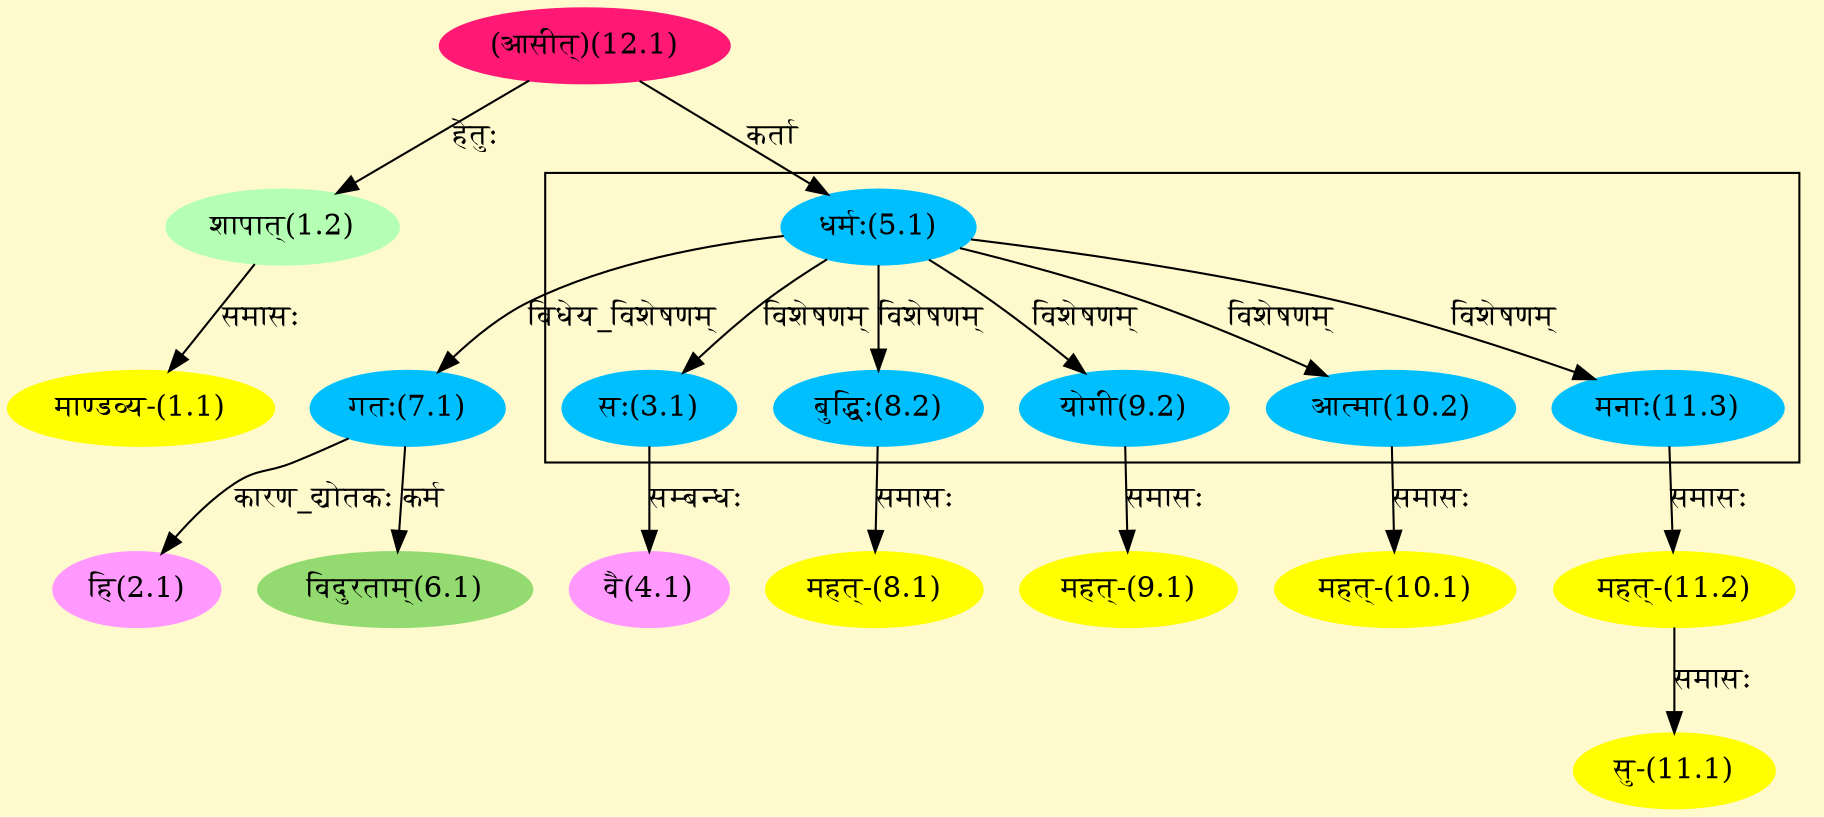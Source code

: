 digraph G{
rankdir=BT;
 compound=true;
 bgcolor="lemonchiffon1";

subgraph cluster_1{
Node3_1 [style=filled, color="#00BFFF" label = "सः(3.1)"]
Node5_1 [style=filled, color="#00BFFF" label = "धर्मः(5.1)"]
Node8_2 [style=filled, color="#00BFFF" label = "बुद्धिः(8.2)"]
Node9_2 [style=filled, color="#00BFFF" label = "योगी(9.2)"]
Node10_2 [style=filled, color="#00BFFF" label = "आत्मा(10.2)"]
Node11_3 [style=filled, color="#00BFFF" label = "मनाः(11.3)"]

}
Node1_1 [style=filled, color="#FFFF00" label = "माण्डव्य-(1.1)"]
Node1_2 [style=filled, color="#B4FFB4" label = "शापात्(1.2)"]
Node12_1 [style=filled, color="#FF1975" label = "(आसीत्)(12.1)"]
Node2_1 [style=filled, color="#FF99FF" label = "हि(2.1)"]
Node7_1 [style=filled, color="#00BFFF" label = "गतः(7.1)"]
Node4_1 [style=filled, color="#FF99FF" label = "वै(4.1)"]
Node3_1 [style=filled, color="#00BFFF" label = "सः(3.1)"]
Node5_1 [style=filled, color="#00BFFF" label = "धर्मः(5.1)"]
Node6_1 [style=filled, color="#93DB70" label = "विदुरताम्(6.1)"]
Node8_1 [style=filled, color="#FFFF00" label = "महत्-(8.1)"]
Node8_2 [style=filled, color="#00BFFF" label = "बुद्धिः(8.2)"]
Node9_1 [style=filled, color="#FFFF00" label = "महत्-(9.1)"]
Node9_2 [style=filled, color="#00BFFF" label = "योगी(9.2)"]
Node10_1 [style=filled, color="#FFFF00" label = "महत्-(10.1)"]
Node10_2 [style=filled, color="#00BFFF" label = "आत्मा(10.2)"]
Node11_1 [style=filled, color="#FFFF00" label = "सु-(11.1)"]
Node11_2 [style=filled, color="#FFFF00" label = "महत्-(11.2)"]
Node11_3 [style=filled, color="#00BFFF" label = "मनाः(11.3)"]
/* Start of Relations section */

Node1_1 -> Node1_2 [  label="समासः"  dir="back" ]
Node1_2 -> Node12_1 [  label="हेतुः"  dir="back" ]
Node2_1 -> Node7_1 [  label="कारण_द्योतकः"  dir="back" ]
Node3_1 -> Node5_1 [  label="विशेषणम्"  dir="back" ]
Node4_1 -> Node3_1 [  label="सम्बन्धः"  dir="back" ]
Node5_1 -> Node12_1 [  label="कर्ता"  dir="back" ]
Node6_1 -> Node7_1 [  label="कर्म"  dir="back" ]
Node7_1 -> Node5_1 [  label="विधेय_विशेषणम्"  dir="back" ]
Node8_1 -> Node8_2 [  label="समासः"  dir="back" ]
Node8_2 -> Node5_1 [  label="विशेषणम्"  dir="back" ]
Node9_1 -> Node9_2 [  label="समासः"  dir="back" ]
Node9_2 -> Node5_1 [  label="विशेषणम्"  dir="back" ]
Node10_1 -> Node10_2 [  label="समासः"  dir="back" ]
Node10_2 -> Node5_1 [  label="विशेषणम्"  dir="back" ]
Node11_1 -> Node11_2 [  label="समासः"  dir="back" ]
Node11_2 -> Node11_3 [  label="समासः"  dir="back" ]
Node11_3 -> Node5_1 [  label="विशेषणम्"  dir="back" ]
}
